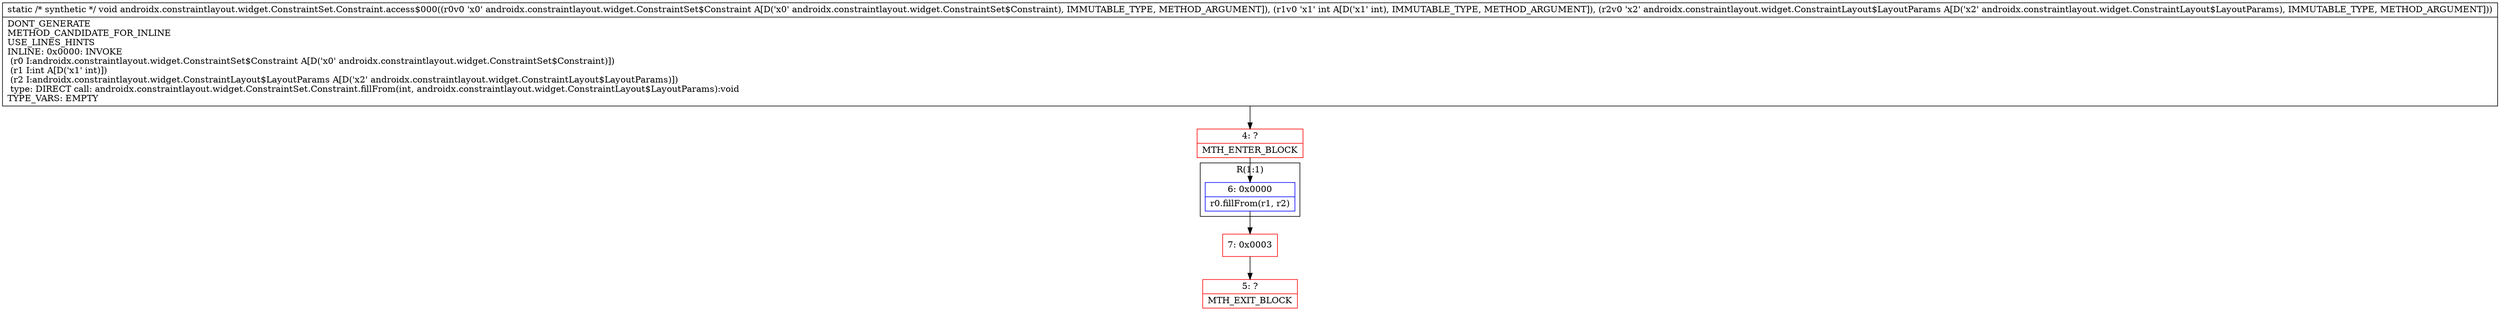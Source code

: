 digraph "CFG forandroidx.constraintlayout.widget.ConstraintSet.Constraint.access$000(Landroidx\/constraintlayout\/widget\/ConstraintSet$Constraint;ILandroidx\/constraintlayout\/widget\/ConstraintLayout$LayoutParams;)V" {
subgraph cluster_Region_486061158 {
label = "R(1:1)";
node [shape=record,color=blue];
Node_6 [shape=record,label="{6\:\ 0x0000|r0.fillFrom(r1, r2)\l}"];
}
Node_4 [shape=record,color=red,label="{4\:\ ?|MTH_ENTER_BLOCK\l}"];
Node_7 [shape=record,color=red,label="{7\:\ 0x0003}"];
Node_5 [shape=record,color=red,label="{5\:\ ?|MTH_EXIT_BLOCK\l}"];
MethodNode[shape=record,label="{static \/* synthetic *\/ void androidx.constraintlayout.widget.ConstraintSet.Constraint.access$000((r0v0 'x0' androidx.constraintlayout.widget.ConstraintSet$Constraint A[D('x0' androidx.constraintlayout.widget.ConstraintSet$Constraint), IMMUTABLE_TYPE, METHOD_ARGUMENT]), (r1v0 'x1' int A[D('x1' int), IMMUTABLE_TYPE, METHOD_ARGUMENT]), (r2v0 'x2' androidx.constraintlayout.widget.ConstraintLayout$LayoutParams A[D('x2' androidx.constraintlayout.widget.ConstraintLayout$LayoutParams), IMMUTABLE_TYPE, METHOD_ARGUMENT]))  | DONT_GENERATE\lMETHOD_CANDIDATE_FOR_INLINE\lUSE_LINES_HINTS\lINLINE: 0x0000: INVOKE  \l  (r0 I:androidx.constraintlayout.widget.ConstraintSet$Constraint A[D('x0' androidx.constraintlayout.widget.ConstraintSet$Constraint)])\l  (r1 I:int A[D('x1' int)])\l  (r2 I:androidx.constraintlayout.widget.ConstraintLayout$LayoutParams A[D('x2' androidx.constraintlayout.widget.ConstraintLayout$LayoutParams)])\l type: DIRECT call: androidx.constraintlayout.widget.ConstraintSet.Constraint.fillFrom(int, androidx.constraintlayout.widget.ConstraintLayout$LayoutParams):void\lTYPE_VARS: EMPTY\l}"];
MethodNode -> Node_4;Node_6 -> Node_7;
Node_4 -> Node_6;
Node_7 -> Node_5;
}

